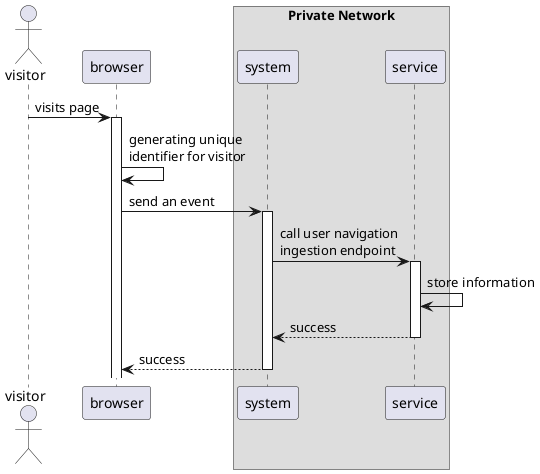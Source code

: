 @startuml context-process

actor visitor
participant browser

box "Private Network"
    participant system
    participant service
end box

visitor -> browser: visits page
activate browser
browser -> browser: generating unique\nidentifier for visitor
browser -> system: send an event
activate system
system  -> service: call user navigation\ningestion endpoint
activate service
service -> service: store information
service --> system: success
deactivate service
system --> browser: success
deactivate system


@enduml